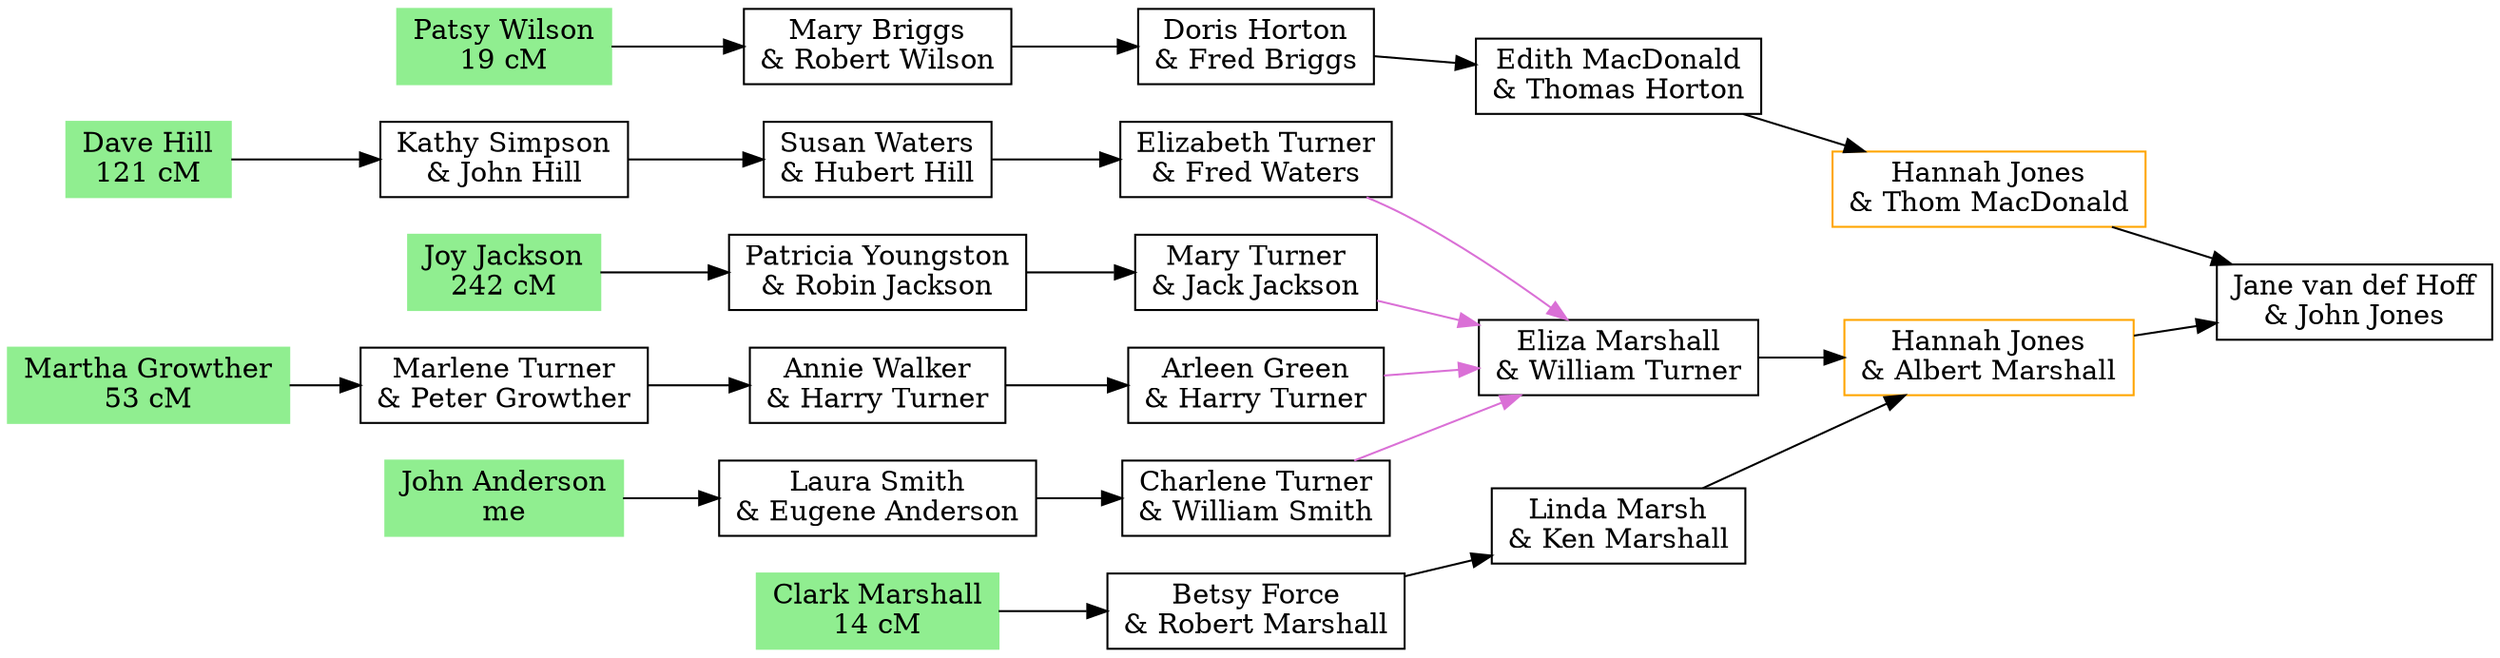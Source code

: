 digraph family {
node [shape=record];
rankdir=LR;
i11 [label="Patsy Wilson\n19 cM",color=lightgreen,style=filled];
i24 [label="Dave Hill\n121 cM",color=lightgreen,style=filled];
i28 [label="Joy Jackson\n242 cM",color=lightgreen,style=filled];
i34 [label="Martha Growther\n53 cM",color=lightgreen,style=filled];
i38 [label="John Anderson\nme",color=lightgreen,style=filled];
i43 [label="Clark Marshall\n14 cM",color=lightgreen,style=filled];
f5 [label="Mary Briggs\n& Robert Wilson"];
f4 [label="Doris Horton\n& Fred Briggs"];
f3 [label="Edith MacDonald\n& Thomas Horton"];
f2 [label="Hannah Jones\n& Thom MacDonald",color=orange];
f1 [label="Jane van def Hoff\n& John Jones"];
f10 [label="Kathy Simpson\n& John Hill"];
f9 [label="Susan Waters\n& Hubert Hill"];
f8 [label="Elizabeth Turner\n& Fred Waters"];
f7 [label="Eliza Marshall\n& William Turner"];
f12 [label="Patricia Youngston\n& Robin Jackson"];
f11 [label="Mary Turner\n& Jack Jackson"];
f15 [label="Marlene Turner\n& Peter Growther"];
f14 [label="Annie Walker\n& Harry Turner"];
f13 [label="Arleen Green\n& Harry Turner"];
f19 [label="Betsy Force\n& Robert Marshall"];
f18 [label="Linda Marsh\n& Ken Marshall"];
f6 [label="Hannah Jones\n& Albert Marshall",color=orange];
f17 [label="Laura Smith\n& Eugene Anderson"];
f16 [label="Charlene Turner\n& William Smith"];
i38 -> f17;
f17 -> f16;
f16 -> f7 [color=orchid];
f7 -> f6;
f6 -> f1;
i11 -> f5;
f5 -> f4;
f4 -> f3;
f3 -> f2;
f2 -> f1;
i24 -> f10;
f10 -> f9;
f9 -> f8;
f8 -> f7 [color=orchid];
i28 -> f12;
f12 -> f11;
f11 -> f7 [color=orchid];
i34 -> f15;
f15 -> f14;
f14 -> f13;
f13 -> f7 [color=orchid];
i43 -> f19;
f19 -> f18;
f18 -> f6;
}
